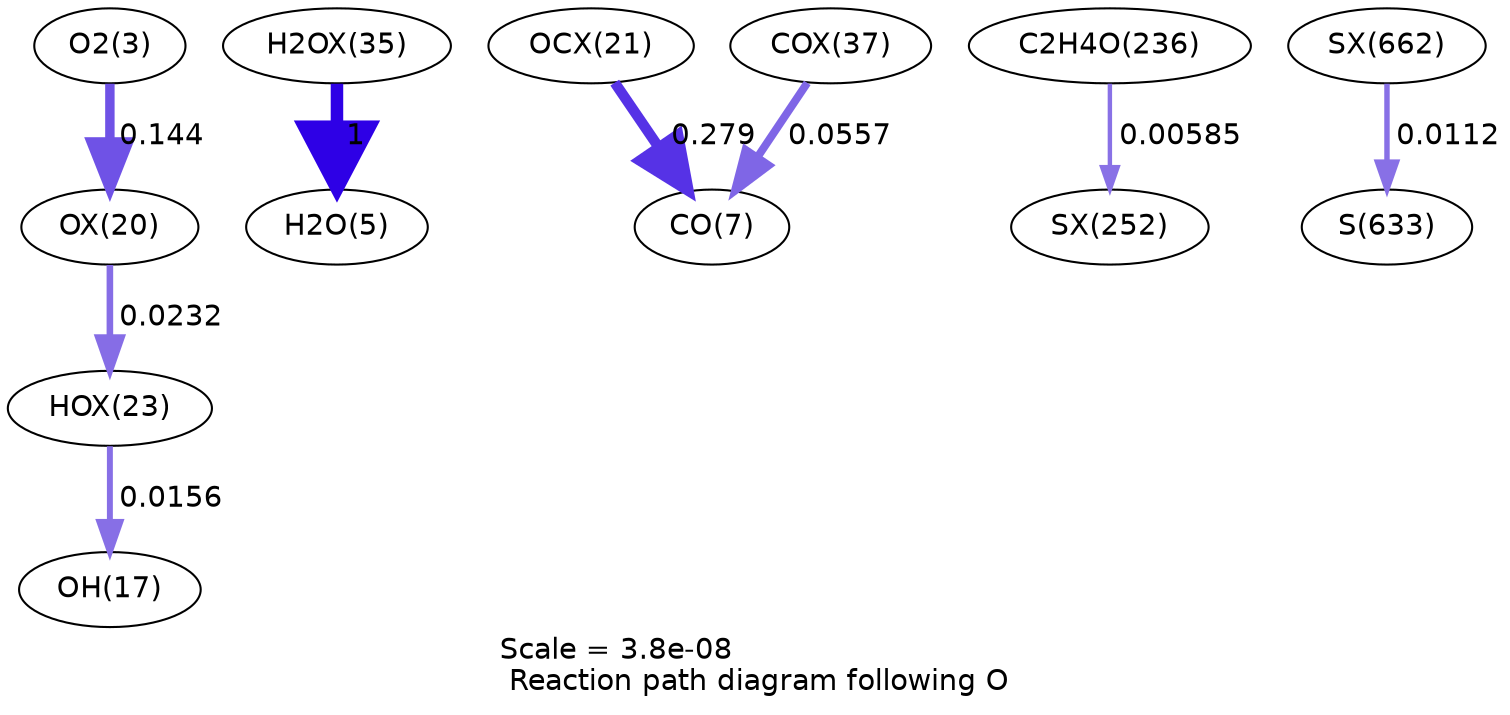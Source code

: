 digraph reaction_paths {
center=1;
s5 -> s38[fontname="Helvetica", penwidth=4.53, arrowsize=2.27, color="0.7, 0.644, 0.9"
, label=" 0.144"];
s38 -> s41[fontname="Helvetica", penwidth=3.16, arrowsize=1.58, color="0.7, 0.523, 0.9"
, label=" 0.0232"];
s41 -> s19[fontname="Helvetica", penwidth=2.86, arrowsize=1.43, color="0.7, 0.516, 0.9"
, label=" 0.0156"];
s47 -> s7[fontname="Helvetica", penwidth=6, arrowsize=3, color="0.7, 1.5, 0.9"
, label=" 1"];
s39 -> s9[fontname="Helvetica", penwidth=5.04, arrowsize=2.52, color="0.7, 0.779, 0.9"
, label=" 0.279"];
s49 -> s9[fontname="Helvetica", penwidth=3.82, arrowsize=1.91, color="0.7, 0.556, 0.9"
, label=" 0.0557"];
s33 -> s72[fontname="Helvetica", penwidth=2.12, arrowsize=1.06, color="0.7, 0.506, 0.9"
, label=" 0.00585"];
s90 -> s35[fontname="Helvetica", penwidth=2.61, arrowsize=1.3, color="0.7, 0.511, 0.9"
, label=" 0.0112"];
s5 [ fontname="Helvetica", label="O2(3)"];
s7 [ fontname="Helvetica", label="H2O(5)"];
s9 [ fontname="Helvetica", label="CO(7)"];
s19 [ fontname="Helvetica", label="OH(17)"];
s33 [ fontname="Helvetica", label="C2H4O(236)"];
s35 [ fontname="Helvetica", label="S(633)"];
s38 [ fontname="Helvetica", label="OX(20)"];
s39 [ fontname="Helvetica", label="OCX(21)"];
s41 [ fontname="Helvetica", label="HOX(23)"];
s47 [ fontname="Helvetica", label="H2OX(35)"];
s49 [ fontname="Helvetica", label="COX(37)"];
s72 [ fontname="Helvetica", label="SX(252)"];
s90 [ fontname="Helvetica", label="SX(662)"];
 label = "Scale = 3.8e-08\l Reaction path diagram following O";
 fontname = "Helvetica";
}

